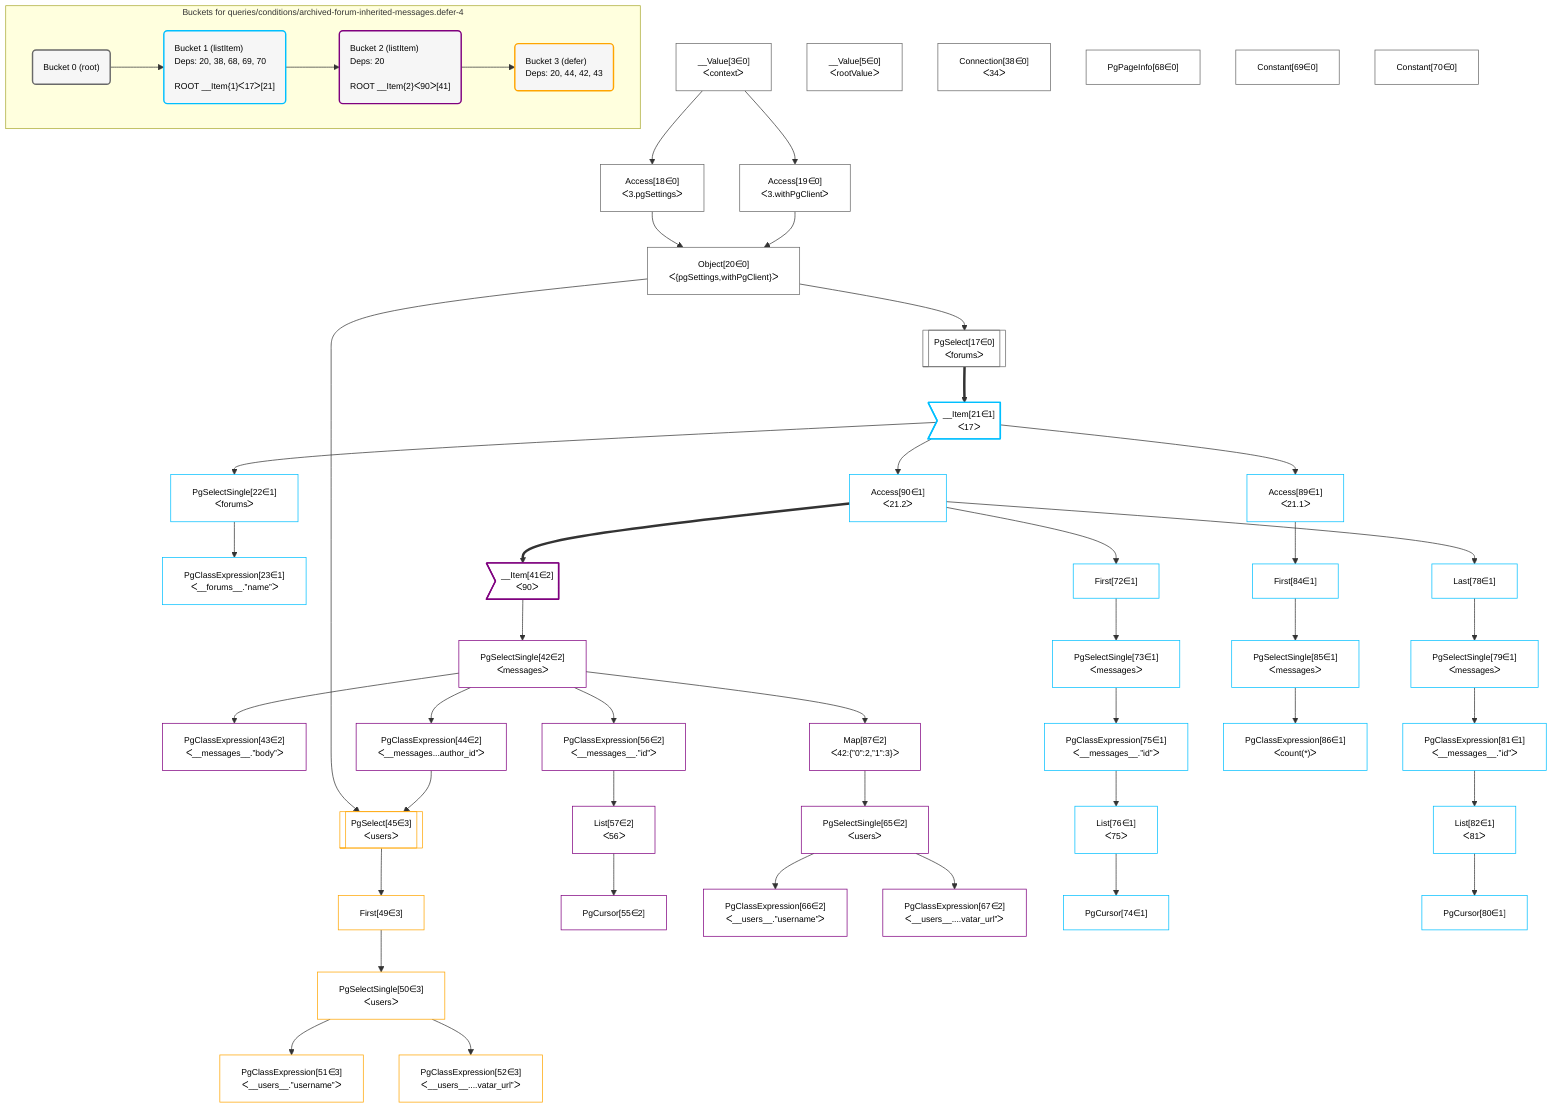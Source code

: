 %%{init: {'themeVariables': { 'fontSize': '12px'}}}%%
graph TD
    classDef path fill:#eee,stroke:#000,color:#000
    classDef plan fill:#fff,stroke-width:1px,color:#000
    classDef itemplan fill:#fff,stroke-width:2px,color:#000
    classDef sideeffectplan fill:#f00,stroke-width:2px,color:#000
    classDef bucket fill:#f6f6f6,color:#000,stroke-width:2px,text-align:left


    %% define steps
    __Value3["__Value[3∈0]<br />ᐸcontextᐳ"]:::plan
    __Value5["__Value[5∈0]<br />ᐸrootValueᐳ"]:::plan
    Access18["Access[18∈0]<br />ᐸ3.pgSettingsᐳ"]:::plan
    Access19["Access[19∈0]<br />ᐸ3.withPgClientᐳ"]:::plan
    Object20["Object[20∈0]<br />ᐸ{pgSettings,withPgClient}ᐳ"]:::plan
    PgSelect17[["PgSelect[17∈0]<br />ᐸforumsᐳ"]]:::plan
    __Item21>"__Item[21∈1]<br />ᐸ17ᐳ"]:::itemplan
    PgSelectSingle22["PgSelectSingle[22∈1]<br />ᐸforumsᐳ"]:::plan
    PgClassExpression23["PgClassExpression[23∈1]<br />ᐸ__forums__.”name”ᐳ"]:::plan
    Connection38["Connection[38∈0]<br />ᐸ34ᐳ"]:::plan
    Access90["Access[90∈1]<br />ᐸ21.2ᐳ"]:::plan
    __Item41>"__Item[41∈2]<br />ᐸ90ᐳ"]:::itemplan
    PgSelectSingle42["PgSelectSingle[42∈2]<br />ᐸmessagesᐳ"]:::plan
    PgClassExpression43["PgClassExpression[43∈2]<br />ᐸ__messages__.”body”ᐳ"]:::plan
    PgClassExpression44["PgClassExpression[44∈2]<br />ᐸ__messages...author_id”ᐳ"]:::plan
    PgSelect45[["PgSelect[45∈3]<br />ᐸusersᐳ"]]:::plan
    First49["First[49∈3]"]:::plan
    PgSelectSingle50["PgSelectSingle[50∈3]<br />ᐸusersᐳ"]:::plan
    PgClassExpression51["PgClassExpression[51∈3]<br />ᐸ__users__.”username”ᐳ"]:::plan
    PgClassExpression52["PgClassExpression[52∈3]<br />ᐸ__users__....vatar_url”ᐳ"]:::plan
    PgClassExpression56["PgClassExpression[56∈2]<br />ᐸ__messages__.”id”ᐳ"]:::plan
    List57["List[57∈2]<br />ᐸ56ᐳ"]:::plan
    PgCursor55["PgCursor[55∈2]"]:::plan
    Map87["Map[87∈2]<br />ᐸ42:{”0”:2,”1”:3}ᐳ"]:::plan
    PgSelectSingle65["PgSelectSingle[65∈2]<br />ᐸusersᐳ"]:::plan
    PgClassExpression66["PgClassExpression[66∈2]<br />ᐸ__users__.”username”ᐳ"]:::plan
    PgClassExpression67["PgClassExpression[67∈2]<br />ᐸ__users__....vatar_url”ᐳ"]:::plan
    PgPageInfo68["PgPageInfo[68∈0]"]:::plan
    Constant69["Constant[69∈0]"]:::plan
    Constant70["Constant[70∈0]"]:::plan
    First72["First[72∈1]"]:::plan
    PgSelectSingle73["PgSelectSingle[73∈1]<br />ᐸmessagesᐳ"]:::plan
    PgClassExpression75["PgClassExpression[75∈1]<br />ᐸ__messages__.”id”ᐳ"]:::plan
    List76["List[76∈1]<br />ᐸ75ᐳ"]:::plan
    PgCursor74["PgCursor[74∈1]"]:::plan
    Last78["Last[78∈1]"]:::plan
    PgSelectSingle79["PgSelectSingle[79∈1]<br />ᐸmessagesᐳ"]:::plan
    PgClassExpression81["PgClassExpression[81∈1]<br />ᐸ__messages__.”id”ᐳ"]:::plan
    List82["List[82∈1]<br />ᐸ81ᐳ"]:::plan
    PgCursor80["PgCursor[80∈1]"]:::plan
    Access89["Access[89∈1]<br />ᐸ21.1ᐳ"]:::plan
    First84["First[84∈1]"]:::plan
    PgSelectSingle85["PgSelectSingle[85∈1]<br />ᐸmessagesᐳ"]:::plan
    PgClassExpression86["PgClassExpression[86∈1]<br />ᐸcount(*)ᐳ"]:::plan

    %% plan dependencies
    __Value3 --> Access18
    __Value3 --> Access19
    Access18 & Access19 --> Object20
    Object20 --> PgSelect17
    PgSelect17 ==> __Item21
    __Item21 --> PgSelectSingle22
    PgSelectSingle22 --> PgClassExpression23
    __Item21 --> Access90
    Access90 ==> __Item41
    __Item41 --> PgSelectSingle42
    PgSelectSingle42 --> PgClassExpression43
    PgSelectSingle42 --> PgClassExpression44
    Object20 & PgClassExpression44 --> PgSelect45
    PgSelect45 --> First49
    First49 --> PgSelectSingle50
    PgSelectSingle50 --> PgClassExpression51
    PgSelectSingle50 --> PgClassExpression52
    PgSelectSingle42 --> PgClassExpression56
    PgClassExpression56 --> List57
    List57 --> PgCursor55
    PgSelectSingle42 --> Map87
    Map87 --> PgSelectSingle65
    PgSelectSingle65 --> PgClassExpression66
    PgSelectSingle65 --> PgClassExpression67
    Access90 --> First72
    First72 --> PgSelectSingle73
    PgSelectSingle73 --> PgClassExpression75
    PgClassExpression75 --> List76
    List76 --> PgCursor74
    Access90 --> Last78
    Last78 --> PgSelectSingle79
    PgSelectSingle79 --> PgClassExpression81
    PgClassExpression81 --> List82
    List82 --> PgCursor80
    __Item21 --> Access89
    Access89 --> First84
    First84 --> PgSelectSingle85
    PgSelectSingle85 --> PgClassExpression86

    subgraph "Buckets for queries/conditions/archived-forum-inherited-messages.defer-4"
    Bucket0("Bucket 0 (root)"):::bucket
    classDef bucket0 stroke:#696969
    class Bucket0,__Value3,__Value5,PgSelect17,Access18,Access19,Object20,Connection38,PgPageInfo68,Constant69,Constant70 bucket0
    Bucket1("Bucket 1 (listItem)<br />Deps: 20, 38, 68, 69, 70<br /><br />ROOT __Item{1}ᐸ17ᐳ[21]"):::bucket
    classDef bucket1 stroke:#00bfff
    class Bucket1,__Item21,PgSelectSingle22,PgClassExpression23,First72,PgSelectSingle73,PgCursor74,PgClassExpression75,List76,Last78,PgSelectSingle79,PgCursor80,PgClassExpression81,List82,First84,PgSelectSingle85,PgClassExpression86,Access89,Access90 bucket1
    Bucket2("Bucket 2 (listItem)<br />Deps: 20<br /><br />ROOT __Item{2}ᐸ90ᐳ[41]"):::bucket
    classDef bucket2 stroke:#7f007f
    class Bucket2,__Item41,PgSelectSingle42,PgClassExpression43,PgClassExpression44,PgCursor55,PgClassExpression56,List57,PgSelectSingle65,PgClassExpression66,PgClassExpression67,Map87 bucket2
    Bucket3("Bucket 3 (defer)<br />Deps: 20, 44, 42, 43"):::bucket
    classDef bucket3 stroke:#ffa500
    class Bucket3,PgSelect45,First49,PgSelectSingle50,PgClassExpression51,PgClassExpression52 bucket3
    Bucket0 --> Bucket1
    Bucket1 --> Bucket2
    Bucket2 --> Bucket3
    end